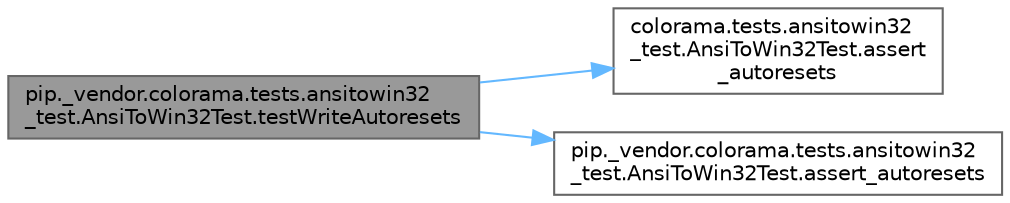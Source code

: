 digraph "pip._vendor.colorama.tests.ansitowin32_test.AnsiToWin32Test.testWriteAutoresets"
{
 // LATEX_PDF_SIZE
  bgcolor="transparent";
  edge [fontname=Helvetica,fontsize=10,labelfontname=Helvetica,labelfontsize=10];
  node [fontname=Helvetica,fontsize=10,shape=box,height=0.2,width=0.4];
  rankdir="LR";
  Node1 [id="Node000001",label="pip._vendor.colorama.tests.ansitowin32\l_test.AnsiToWin32Test.testWriteAutoresets",height=0.2,width=0.4,color="gray40", fillcolor="grey60", style="filled", fontcolor="black",tooltip=" "];
  Node1 -> Node2 [id="edge1_Node000001_Node000002",color="steelblue1",style="solid",tooltip=" "];
  Node2 [id="Node000002",label="colorama.tests.ansitowin32\l_test.AnsiToWin32Test.assert\l_autoresets",height=0.2,width=0.4,color="grey40", fillcolor="white", style="filled",URL="$classcolorama_1_1tests_1_1ansitowin32__test_1_1_ansi_to_win32_test.html#a999d5e708838d940821c9f06da2583cb",tooltip=" "];
  Node1 -> Node3 [id="edge2_Node000001_Node000003",color="steelblue1",style="solid",tooltip=" "];
  Node3 [id="Node000003",label="pip._vendor.colorama.tests.ansitowin32\l_test.AnsiToWin32Test.assert_autoresets",height=0.2,width=0.4,color="grey40", fillcolor="white", style="filled",URL="$classpip_1_1__vendor_1_1colorama_1_1tests_1_1ansitowin32__test_1_1_ansi_to_win32_test.html#a62051eeef320520be3c500f4d776957b",tooltip=" "];
}
